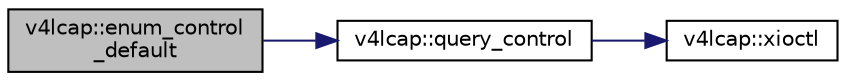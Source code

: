 digraph "v4lcap::enum_control_default"
{
 // INTERACTIVE_SVG=YES
  edge [fontname="Helvetica",fontsize="10",labelfontname="Helvetica",labelfontsize="10"];
  node [fontname="Helvetica",fontsize="10",shape=record];
  rankdir="LR";
  Node66 [label="v4lcap::enum_control\l_default",height=0.2,width=0.4,color="black", fillcolor="grey75", style="filled", fontcolor="black"];
  Node66 -> Node67 [color="midnightblue",fontsize="10",style="solid",fontname="Helvetica"];
  Node67 [label="v4lcap::query_control",height=0.2,width=0.4,color="black", fillcolor="white", style="filled",URL="$classv4lcap.html#acede842207240d9eb3b4a8d99ff32fc4",tooltip="Query control options. "];
  Node67 -> Node68 [color="midnightblue",fontsize="10",style="solid",fontname="Helvetica"];
  Node68 [label="v4lcap::xioctl",height=0.2,width=0.4,color="black", fillcolor="white", style="filled",URL="$classv4lcap.html#ab5aaa5a8c0df17f5ca57e0b5170232cb"];
}
